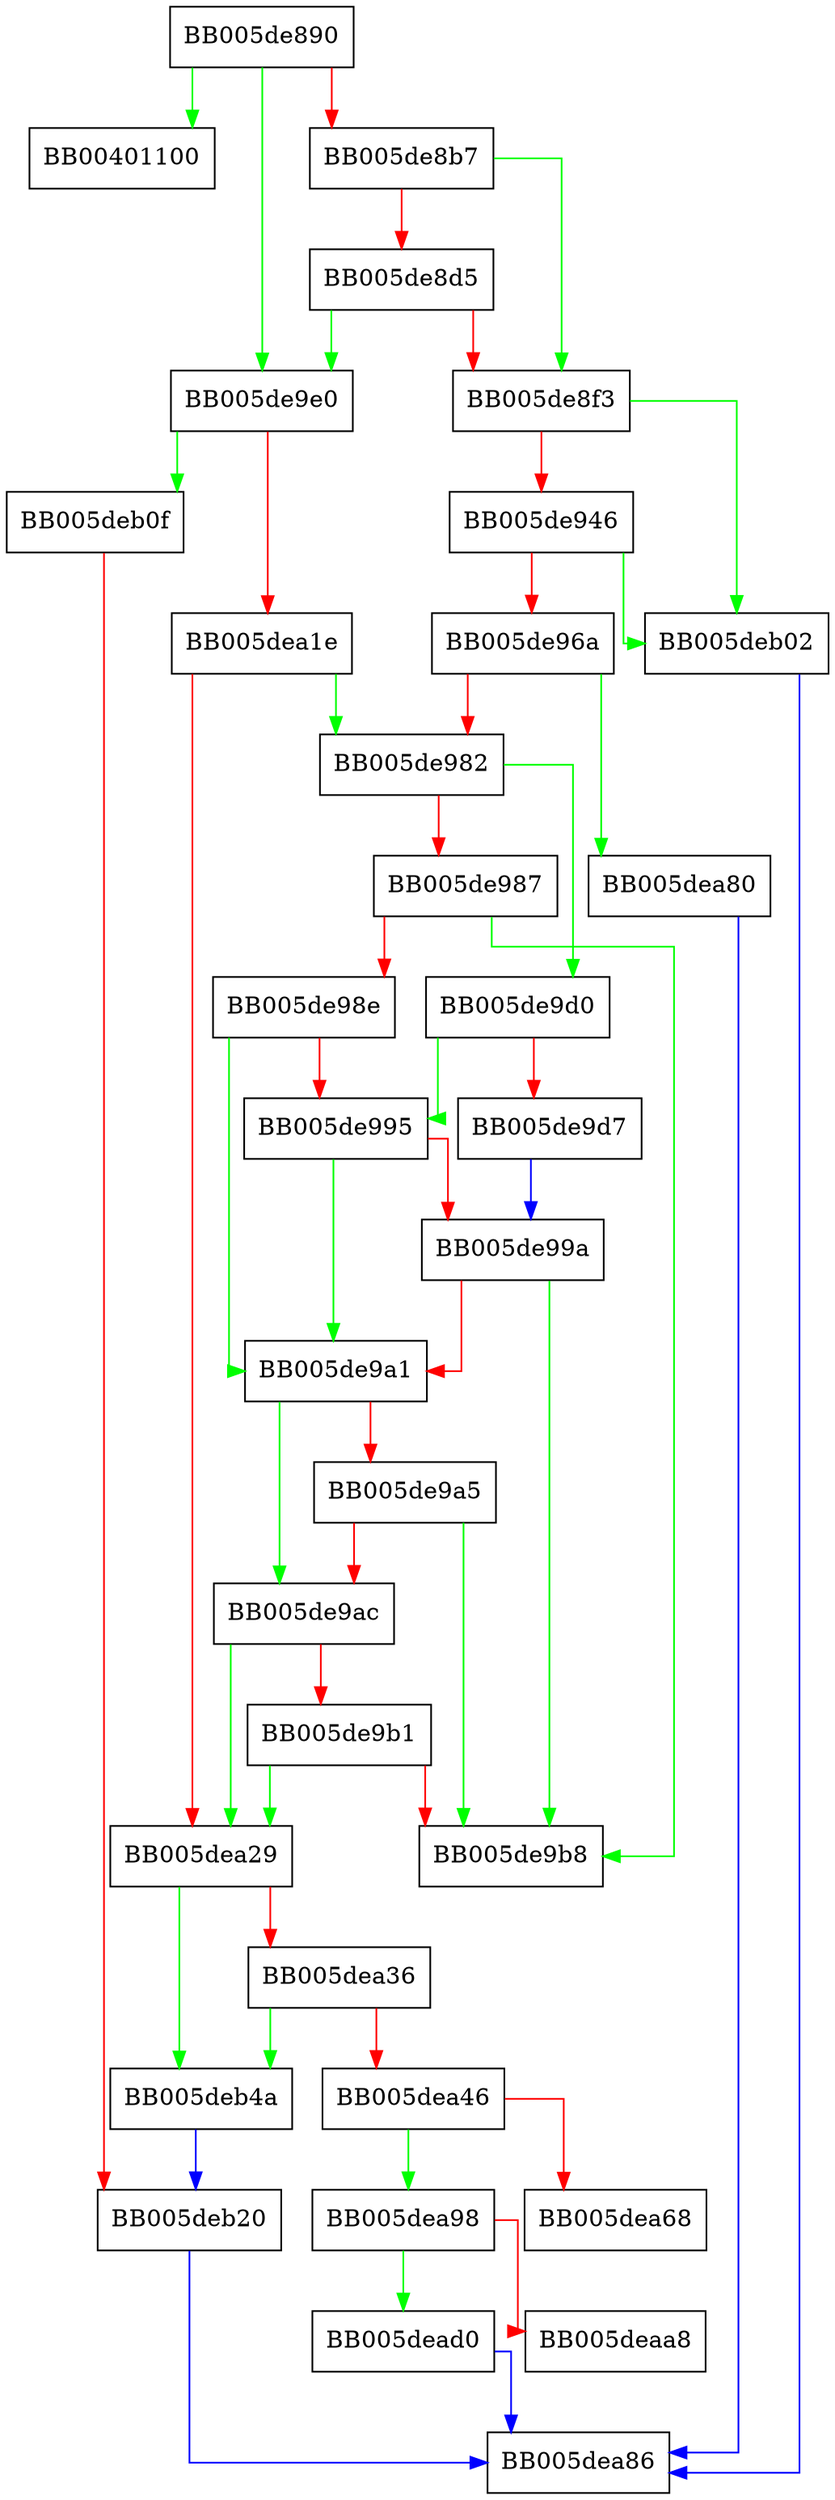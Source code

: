 digraph EVP_PKEY_CTX_ctrl_str {
  node [shape="box"];
  graph [splines=ortho];
  BB005de890 -> BB00401100 [color="green"];
  BB005de890 -> BB005de9e0 [color="green"];
  BB005de890 -> BB005de8b7 [color="red"];
  BB005de8b7 -> BB005de8f3 [color="green"];
  BB005de8b7 -> BB005de8d5 [color="red"];
  BB005de8d5 -> BB005de9e0 [color="green"];
  BB005de8d5 -> BB005de8f3 [color="red"];
  BB005de8f3 -> BB005deb02 [color="green"];
  BB005de8f3 -> BB005de946 [color="red"];
  BB005de946 -> BB005deb02 [color="green"];
  BB005de946 -> BB005de96a [color="red"];
  BB005de96a -> BB005dea80 [color="green"];
  BB005de96a -> BB005de982 [color="red"];
  BB005de982 -> BB005de9d0 [color="green"];
  BB005de982 -> BB005de987 [color="red"];
  BB005de987 -> BB005de9b8 [color="green"];
  BB005de987 -> BB005de98e [color="red"];
  BB005de98e -> BB005de9a1 [color="green"];
  BB005de98e -> BB005de995 [color="red"];
  BB005de995 -> BB005de9a1 [color="green"];
  BB005de995 -> BB005de99a [color="red"];
  BB005de99a -> BB005de9b8 [color="green"];
  BB005de99a -> BB005de9a1 [color="red"];
  BB005de9a1 -> BB005de9ac [color="green"];
  BB005de9a1 -> BB005de9a5 [color="red"];
  BB005de9a5 -> BB005de9b8 [color="green"];
  BB005de9a5 -> BB005de9ac [color="red"];
  BB005de9ac -> BB005dea29 [color="green"];
  BB005de9ac -> BB005de9b1 [color="red"];
  BB005de9b1 -> BB005dea29 [color="green"];
  BB005de9b1 -> BB005de9b8 [color="red"];
  BB005de9d0 -> BB005de995 [color="green"];
  BB005de9d0 -> BB005de9d7 [color="red"];
  BB005de9d7 -> BB005de99a [color="blue"];
  BB005de9e0 -> BB005deb0f [color="green"];
  BB005de9e0 -> BB005dea1e [color="red"];
  BB005dea1e -> BB005de982 [color="green"];
  BB005dea1e -> BB005dea29 [color="red"];
  BB005dea29 -> BB005deb4a [color="green"];
  BB005dea29 -> BB005dea36 [color="red"];
  BB005dea36 -> BB005deb4a [color="green"];
  BB005dea36 -> BB005dea46 [color="red"];
  BB005dea46 -> BB005dea98 [color="green"];
  BB005dea46 -> BB005dea68 [color="red"];
  BB005dea80 -> BB005dea86 [color="blue"];
  BB005dea98 -> BB005dead0 [color="green"];
  BB005dea98 -> BB005deaa8 [color="red"];
  BB005dead0 -> BB005dea86 [color="blue"];
  BB005deb02 -> BB005dea86 [color="blue"];
  BB005deb0f -> BB005deb20 [color="red"];
  BB005deb20 -> BB005dea86 [color="blue"];
  BB005deb4a -> BB005deb20 [color="blue"];
}
